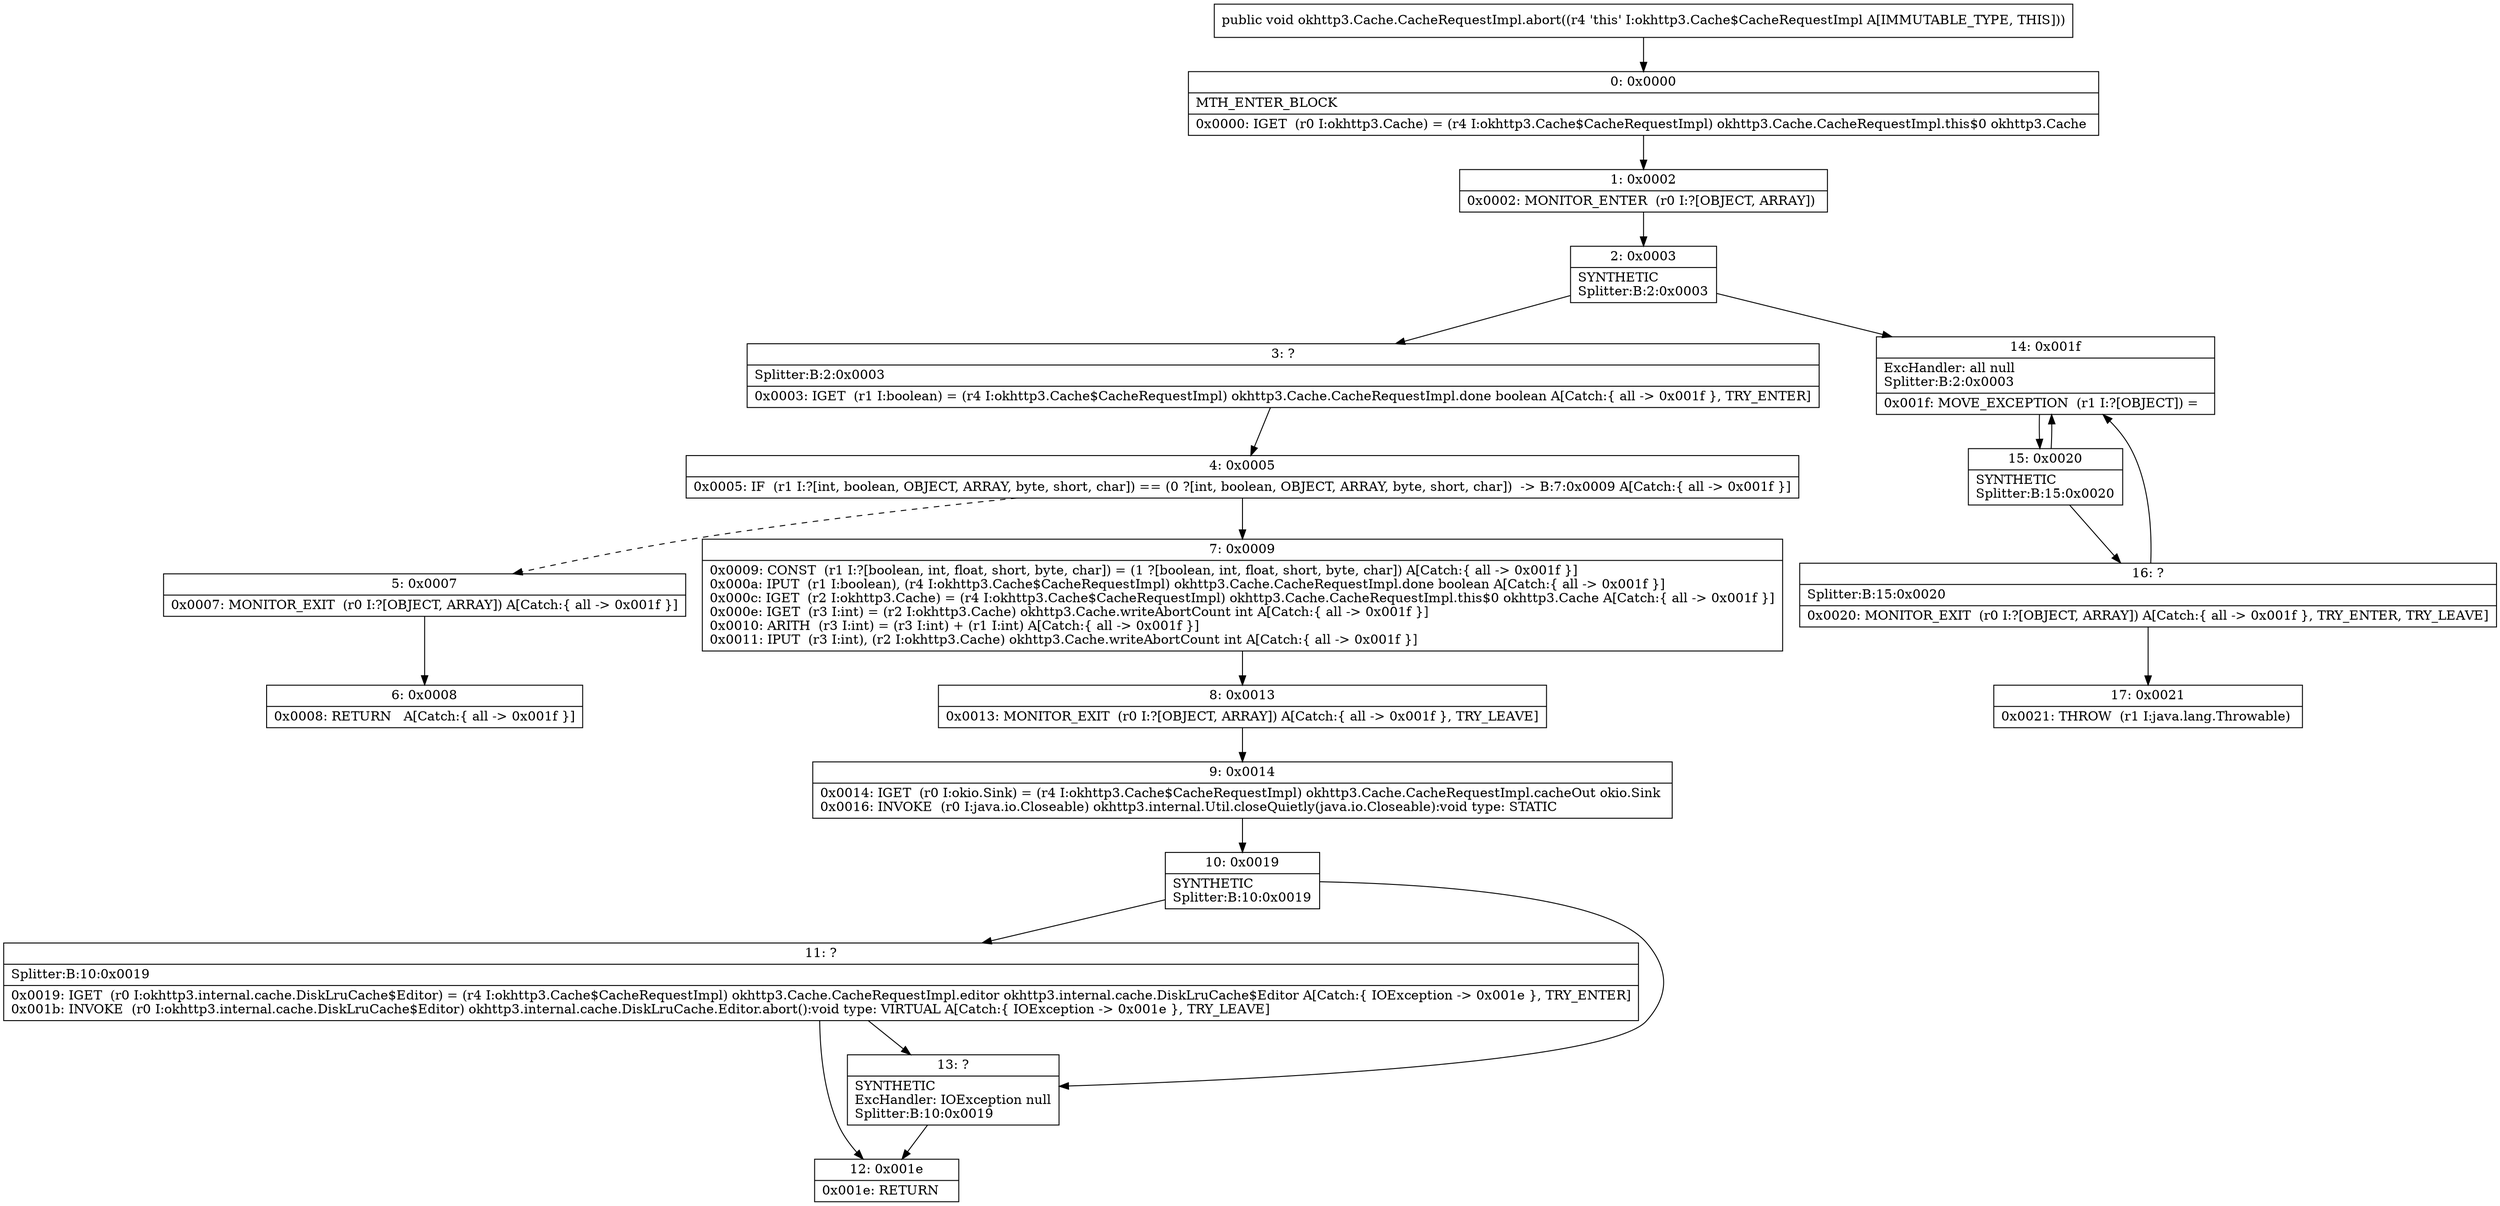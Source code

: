 digraph "CFG forokhttp3.Cache.CacheRequestImpl.abort()V" {
Node_0 [shape=record,label="{0\:\ 0x0000|MTH_ENTER_BLOCK\l|0x0000: IGET  (r0 I:okhttp3.Cache) = (r4 I:okhttp3.Cache$CacheRequestImpl) okhttp3.Cache.CacheRequestImpl.this$0 okhttp3.Cache \l}"];
Node_1 [shape=record,label="{1\:\ 0x0002|0x0002: MONITOR_ENTER  (r0 I:?[OBJECT, ARRAY]) \l}"];
Node_2 [shape=record,label="{2\:\ 0x0003|SYNTHETIC\lSplitter:B:2:0x0003\l}"];
Node_3 [shape=record,label="{3\:\ ?|Splitter:B:2:0x0003\l|0x0003: IGET  (r1 I:boolean) = (r4 I:okhttp3.Cache$CacheRequestImpl) okhttp3.Cache.CacheRequestImpl.done boolean A[Catch:\{ all \-\> 0x001f \}, TRY_ENTER]\l}"];
Node_4 [shape=record,label="{4\:\ 0x0005|0x0005: IF  (r1 I:?[int, boolean, OBJECT, ARRAY, byte, short, char]) == (0 ?[int, boolean, OBJECT, ARRAY, byte, short, char])  \-\> B:7:0x0009 A[Catch:\{ all \-\> 0x001f \}]\l}"];
Node_5 [shape=record,label="{5\:\ 0x0007|0x0007: MONITOR_EXIT  (r0 I:?[OBJECT, ARRAY]) A[Catch:\{ all \-\> 0x001f \}]\l}"];
Node_6 [shape=record,label="{6\:\ 0x0008|0x0008: RETURN   A[Catch:\{ all \-\> 0x001f \}]\l}"];
Node_7 [shape=record,label="{7\:\ 0x0009|0x0009: CONST  (r1 I:?[boolean, int, float, short, byte, char]) = (1 ?[boolean, int, float, short, byte, char]) A[Catch:\{ all \-\> 0x001f \}]\l0x000a: IPUT  (r1 I:boolean), (r4 I:okhttp3.Cache$CacheRequestImpl) okhttp3.Cache.CacheRequestImpl.done boolean A[Catch:\{ all \-\> 0x001f \}]\l0x000c: IGET  (r2 I:okhttp3.Cache) = (r4 I:okhttp3.Cache$CacheRequestImpl) okhttp3.Cache.CacheRequestImpl.this$0 okhttp3.Cache A[Catch:\{ all \-\> 0x001f \}]\l0x000e: IGET  (r3 I:int) = (r2 I:okhttp3.Cache) okhttp3.Cache.writeAbortCount int A[Catch:\{ all \-\> 0x001f \}]\l0x0010: ARITH  (r3 I:int) = (r3 I:int) + (r1 I:int) A[Catch:\{ all \-\> 0x001f \}]\l0x0011: IPUT  (r3 I:int), (r2 I:okhttp3.Cache) okhttp3.Cache.writeAbortCount int A[Catch:\{ all \-\> 0x001f \}]\l}"];
Node_8 [shape=record,label="{8\:\ 0x0013|0x0013: MONITOR_EXIT  (r0 I:?[OBJECT, ARRAY]) A[Catch:\{ all \-\> 0x001f \}, TRY_LEAVE]\l}"];
Node_9 [shape=record,label="{9\:\ 0x0014|0x0014: IGET  (r0 I:okio.Sink) = (r4 I:okhttp3.Cache$CacheRequestImpl) okhttp3.Cache.CacheRequestImpl.cacheOut okio.Sink \l0x0016: INVOKE  (r0 I:java.io.Closeable) okhttp3.internal.Util.closeQuietly(java.io.Closeable):void type: STATIC \l}"];
Node_10 [shape=record,label="{10\:\ 0x0019|SYNTHETIC\lSplitter:B:10:0x0019\l}"];
Node_11 [shape=record,label="{11\:\ ?|Splitter:B:10:0x0019\l|0x0019: IGET  (r0 I:okhttp3.internal.cache.DiskLruCache$Editor) = (r4 I:okhttp3.Cache$CacheRequestImpl) okhttp3.Cache.CacheRequestImpl.editor okhttp3.internal.cache.DiskLruCache$Editor A[Catch:\{ IOException \-\> 0x001e \}, TRY_ENTER]\l0x001b: INVOKE  (r0 I:okhttp3.internal.cache.DiskLruCache$Editor) okhttp3.internal.cache.DiskLruCache.Editor.abort():void type: VIRTUAL A[Catch:\{ IOException \-\> 0x001e \}, TRY_LEAVE]\l}"];
Node_12 [shape=record,label="{12\:\ 0x001e|0x001e: RETURN   \l}"];
Node_13 [shape=record,label="{13\:\ ?|SYNTHETIC\lExcHandler: IOException null\lSplitter:B:10:0x0019\l}"];
Node_14 [shape=record,label="{14\:\ 0x001f|ExcHandler: all null\lSplitter:B:2:0x0003\l|0x001f: MOVE_EXCEPTION  (r1 I:?[OBJECT]) =  \l}"];
Node_15 [shape=record,label="{15\:\ 0x0020|SYNTHETIC\lSplitter:B:15:0x0020\l}"];
Node_16 [shape=record,label="{16\:\ ?|Splitter:B:15:0x0020\l|0x0020: MONITOR_EXIT  (r0 I:?[OBJECT, ARRAY]) A[Catch:\{ all \-\> 0x001f \}, TRY_ENTER, TRY_LEAVE]\l}"];
Node_17 [shape=record,label="{17\:\ 0x0021|0x0021: THROW  (r1 I:java.lang.Throwable) \l}"];
MethodNode[shape=record,label="{public void okhttp3.Cache.CacheRequestImpl.abort((r4 'this' I:okhttp3.Cache$CacheRequestImpl A[IMMUTABLE_TYPE, THIS])) }"];
MethodNode -> Node_0;
Node_0 -> Node_1;
Node_1 -> Node_2;
Node_2 -> Node_3;
Node_2 -> Node_14;
Node_3 -> Node_4;
Node_4 -> Node_5[style=dashed];
Node_4 -> Node_7;
Node_5 -> Node_6;
Node_7 -> Node_8;
Node_8 -> Node_9;
Node_9 -> Node_10;
Node_10 -> Node_11;
Node_10 -> Node_13;
Node_11 -> Node_12;
Node_11 -> Node_13;
Node_13 -> Node_12;
Node_14 -> Node_15;
Node_15 -> Node_16;
Node_15 -> Node_14;
Node_16 -> Node_17;
Node_16 -> Node_14;
}

